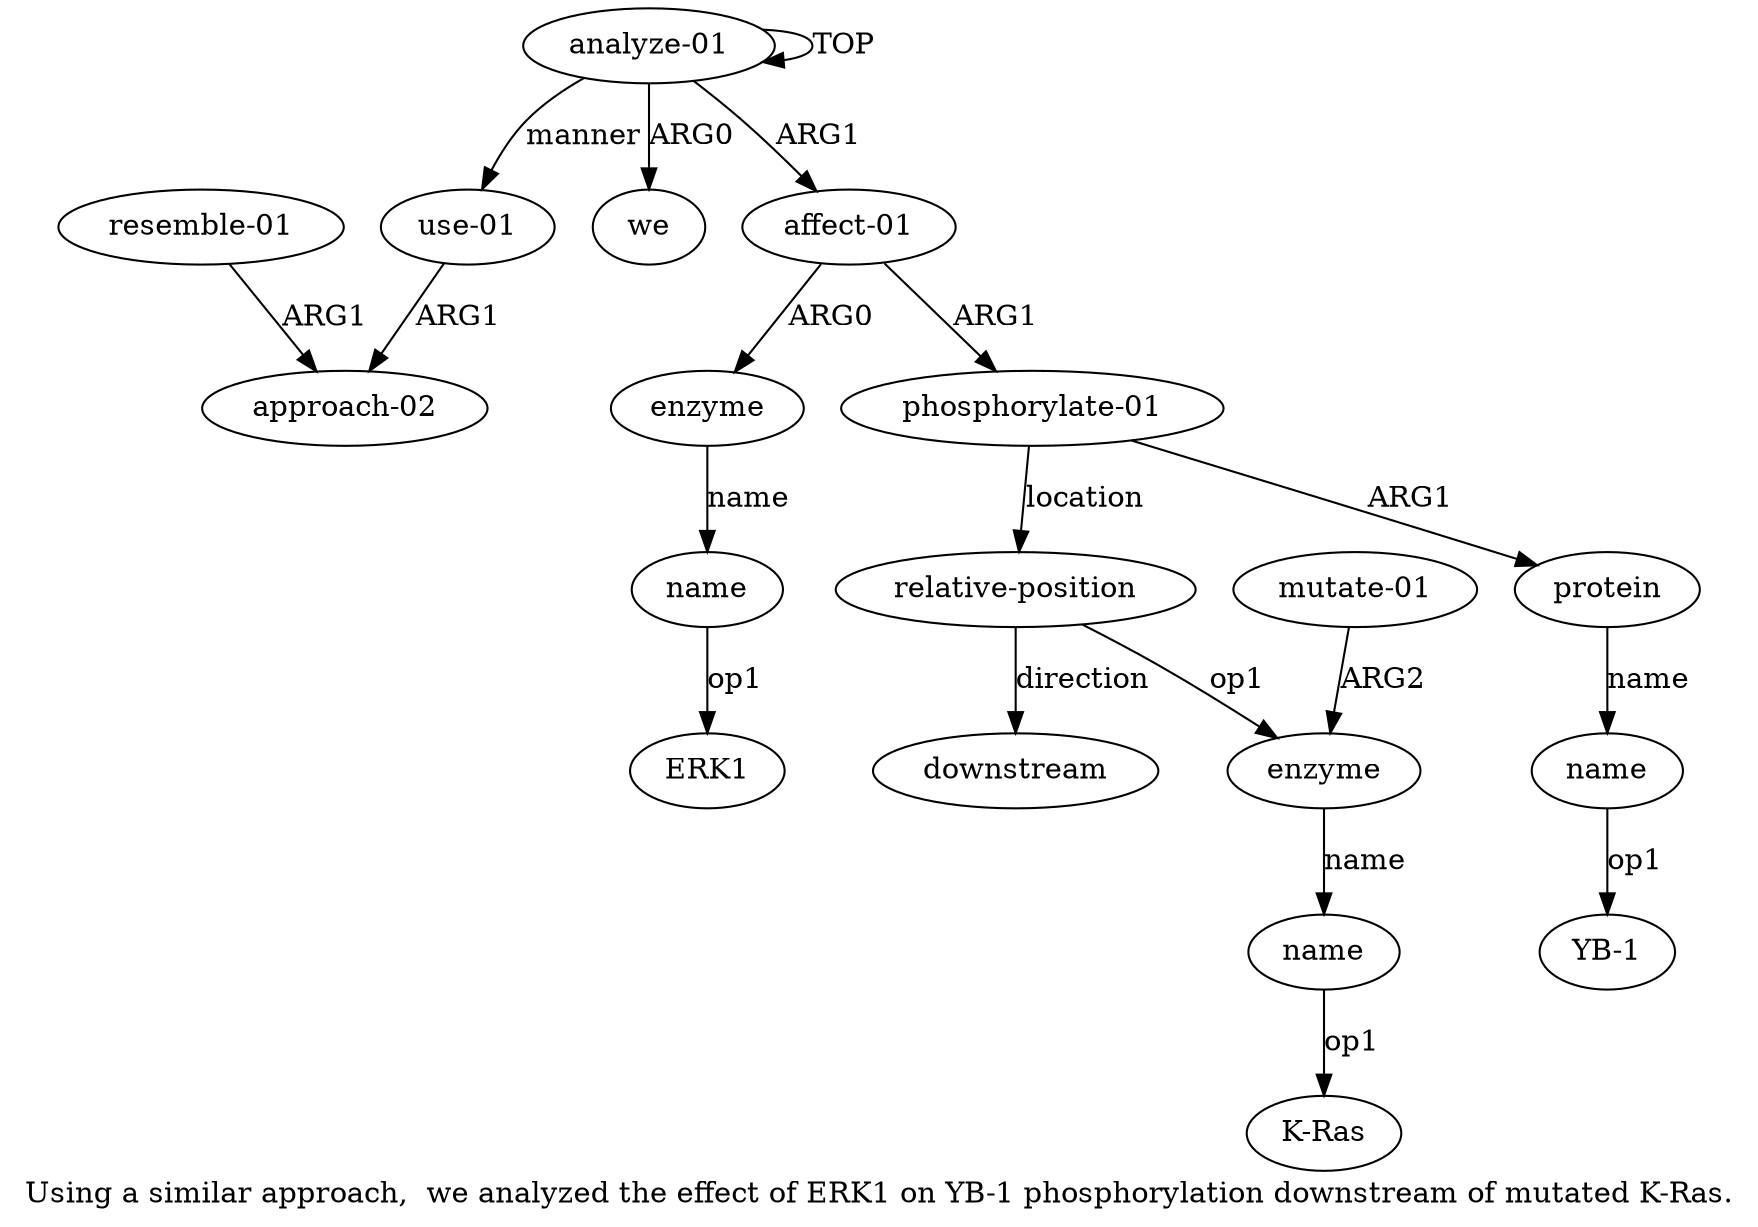 digraph  {
	graph [label="Using a similar approach,  we analyzed the effect of ERK1 on YB-1 phosphorylation downstream of mutated K-Ras."];
	node [label="\N"];
	a15	 [color=black,
		gold_ind=15,
		gold_label="resemble-01",
		label="resemble-01",
		test_ind=15,
		test_label="resemble-01"];
	a14	 [color=black,
		gold_ind=14,
		gold_label="approach-02",
		label="approach-02",
		test_ind=14,
		test_label="approach-02"];
	a15 -> a14 [key=0,
	color=black,
	gold_label=ARG1,
	label=ARG1,
	test_label=ARG1];
a11 [color=black,
	gold_ind=11,
	gold_label="mutate-01",
	label="mutate-01",
	test_ind=11,
	test_label="mutate-01"];
a9 [color=black,
	gold_ind=9,
	gold_label=enzyme,
	label=enzyme,
	test_ind=9,
	test_label=enzyme];
a11 -> a9 [key=0,
color=black,
gold_label=ARG2,
label=ARG2,
test_label=ARG2];
a10 [color=black,
gold_ind=10,
gold_label=name,
label=name,
test_ind=10,
test_label=name];
"a10 K-Ras" [color=black,
gold_ind=-1,
gold_label="K-Ras",
label="K-Ras",
test_ind=-1,
test_label="K-Ras"];
a10 -> "a10 K-Ras" [key=0,
color=black,
gold_label=op1,
label=op1,
test_label=op1];
a13 [color=black,
gold_ind=13,
gold_label="use-01",
label="use-01",
test_ind=13,
test_label="use-01"];
a13 -> a14 [key=0,
color=black,
gold_label=ARG1,
label=ARG1,
test_label=ARG1];
a12 [color=black,
gold_ind=12,
gold_label=downstream,
label=downstream,
test_ind=12,
test_label=downstream];
a1 [color=black,
gold_ind=1,
gold_label=we,
label=we,
test_ind=1,
test_label=we];
a0 [color=black,
gold_ind=0,
gold_label="analyze-01",
label="analyze-01",
test_ind=0,
test_label="analyze-01"];
a0 -> a13 [key=0,
color=black,
gold_label=manner,
label=manner,
test_label=manner];
a0 -> a1 [key=0,
color=black,
gold_label=ARG0,
label=ARG0,
test_label=ARG0];
a0 -> a0 [key=0,
color=black,
gold_label=TOP,
label=TOP,
test_label=TOP];
a2 [color=black,
gold_ind=2,
gold_label="affect-01",
label="affect-01",
test_ind=2,
test_label="affect-01"];
a0 -> a2 [key=0,
color=black,
gold_label=ARG1,
label=ARG1,
test_label=ARG1];
a3 [color=black,
gold_ind=3,
gold_label=enzyme,
label=enzyme,
test_ind=3,
test_label=enzyme];
a4 [color=black,
gold_ind=4,
gold_label=name,
label=name,
test_ind=4,
test_label=name];
a3 -> a4 [key=0,
color=black,
gold_label=name,
label=name,
test_label=name];
a2 -> a3 [key=0,
color=black,
gold_label=ARG0,
label=ARG0,
test_label=ARG0];
a5 [color=black,
gold_ind=5,
gold_label="phosphorylate-01",
label="phosphorylate-01",
test_ind=5,
test_label="phosphorylate-01"];
a2 -> a5 [key=0,
color=black,
gold_label=ARG1,
label=ARG1,
test_label=ARG1];
a6 [color=black,
gold_ind=6,
gold_label=protein,
label=protein,
test_ind=6,
test_label=protein];
a5 -> a6 [key=0,
color=black,
gold_label=ARG1,
label=ARG1,
test_label=ARG1];
a8 [color=black,
gold_ind=8,
gold_label="relative-position",
label="relative-position",
test_ind=8,
test_label="relative-position"];
a5 -> a8 [key=0,
color=black,
gold_label=location,
label=location,
test_label=location];
"a4 ERK1" [color=black,
gold_ind=-1,
gold_label=ERK1,
label=ERK1,
test_ind=-1,
test_label=ERK1];
a4 -> "a4 ERK1" [key=0,
color=black,
gold_label=op1,
label=op1,
test_label=op1];
a7 [color=black,
gold_ind=7,
gold_label=name,
label=name,
test_ind=7,
test_label=name];
"a7 YB-1" [color=black,
gold_ind=-1,
gold_label="YB-1",
label="YB-1",
test_ind=-1,
test_label="YB-1"];
a7 -> "a7 YB-1" [key=0,
color=black,
gold_label=op1,
label=op1,
test_label=op1];
a6 -> a7 [key=0,
color=black,
gold_label=name,
label=name,
test_label=name];
a9 -> a10 [key=0,
color=black,
gold_label=name,
label=name,
test_label=name];
a8 -> a12 [key=0,
color=black,
gold_label=direction,
label=direction,
test_label=direction];
a8 -> a9 [key=0,
color=black,
gold_label=op1,
label=op1,
test_label=op1];
}

